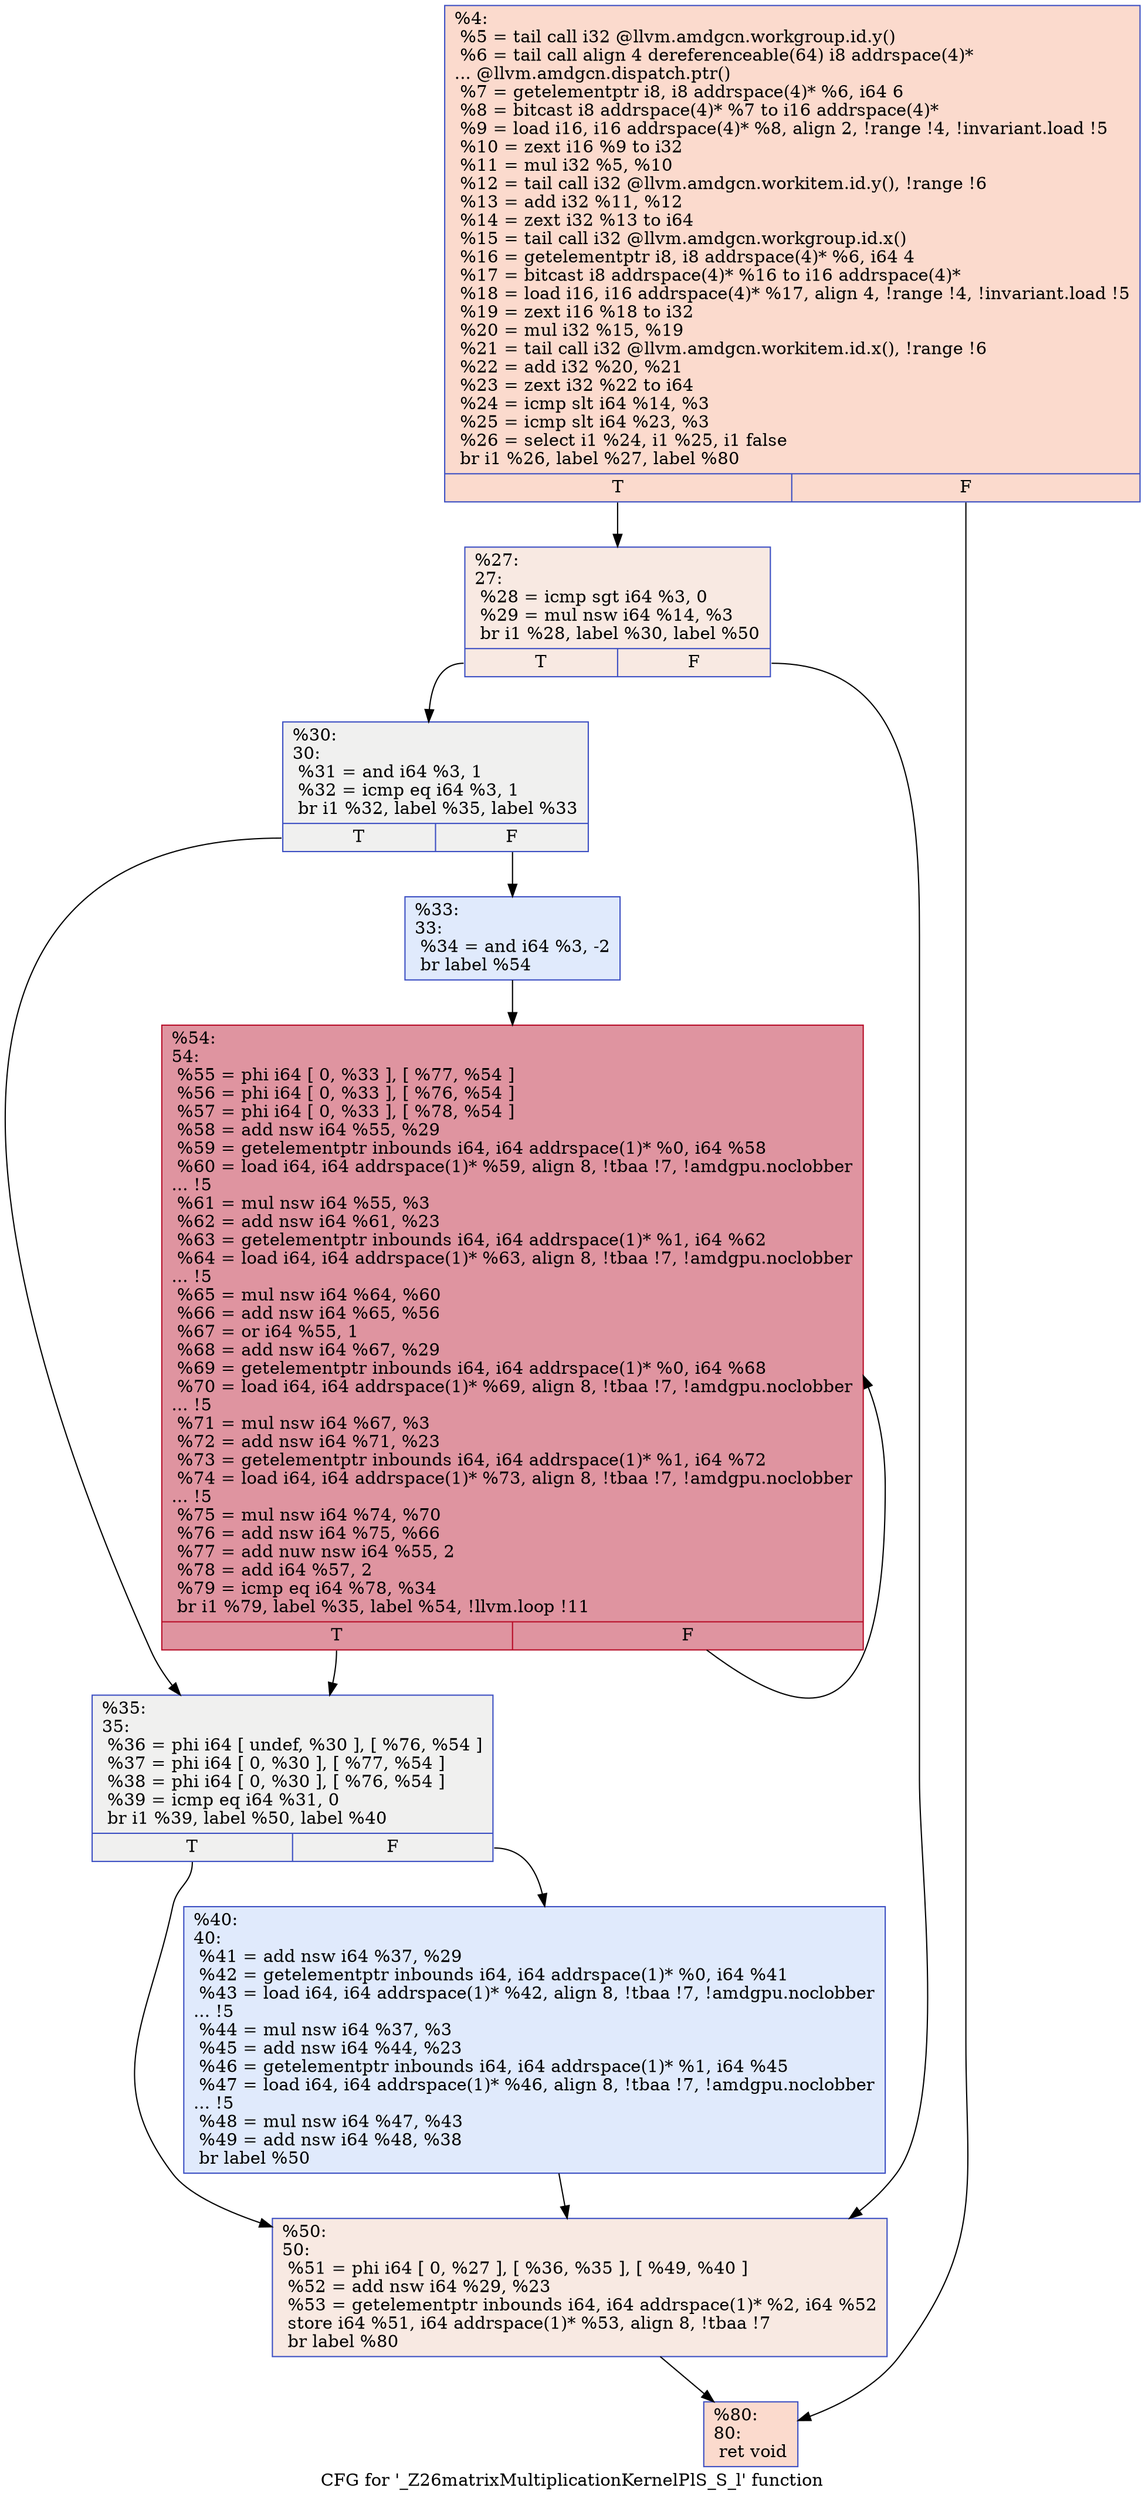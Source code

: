 digraph "CFG for '_Z26matrixMultiplicationKernelPlS_S_l' function" {
	label="CFG for '_Z26matrixMultiplicationKernelPlS_S_l' function";

	Node0x5e26c80 [shape=record,color="#3d50c3ff", style=filled, fillcolor="#f7ac8e70",label="{%4:\l  %5 = tail call i32 @llvm.amdgcn.workgroup.id.y()\l  %6 = tail call align 4 dereferenceable(64) i8 addrspace(4)*\l... @llvm.amdgcn.dispatch.ptr()\l  %7 = getelementptr i8, i8 addrspace(4)* %6, i64 6\l  %8 = bitcast i8 addrspace(4)* %7 to i16 addrspace(4)*\l  %9 = load i16, i16 addrspace(4)* %8, align 2, !range !4, !invariant.load !5\l  %10 = zext i16 %9 to i32\l  %11 = mul i32 %5, %10\l  %12 = tail call i32 @llvm.amdgcn.workitem.id.y(), !range !6\l  %13 = add i32 %11, %12\l  %14 = zext i32 %13 to i64\l  %15 = tail call i32 @llvm.amdgcn.workgroup.id.x()\l  %16 = getelementptr i8, i8 addrspace(4)* %6, i64 4\l  %17 = bitcast i8 addrspace(4)* %16 to i16 addrspace(4)*\l  %18 = load i16, i16 addrspace(4)* %17, align 4, !range !4, !invariant.load !5\l  %19 = zext i16 %18 to i32\l  %20 = mul i32 %15, %19\l  %21 = tail call i32 @llvm.amdgcn.workitem.id.x(), !range !6\l  %22 = add i32 %20, %21\l  %23 = zext i32 %22 to i64\l  %24 = icmp slt i64 %14, %3\l  %25 = icmp slt i64 %23, %3\l  %26 = select i1 %24, i1 %25, i1 false\l  br i1 %26, label %27, label %80\l|{<s0>T|<s1>F}}"];
	Node0x5e26c80:s0 -> Node0x5e2a860;
	Node0x5e26c80:s1 -> Node0x5e2a8f0;
	Node0x5e2a860 [shape=record,color="#3d50c3ff", style=filled, fillcolor="#efcebd70",label="{%27:\l27:                                               \l  %28 = icmp sgt i64 %3, 0\l  %29 = mul nsw i64 %14, %3\l  br i1 %28, label %30, label %50\l|{<s0>T|<s1>F}}"];
	Node0x5e2a860:s0 -> Node0x5e2ab80;
	Node0x5e2a860:s1 -> Node0x5e2abd0;
	Node0x5e2ab80 [shape=record,color="#3d50c3ff", style=filled, fillcolor="#dedcdb70",label="{%30:\l30:                                               \l  %31 = and i64 %3, 1\l  %32 = icmp eq i64 %3, 1\l  br i1 %32, label %35, label %33\l|{<s0>T|<s1>F}}"];
	Node0x5e2ab80:s0 -> Node0x5e28e30;
	Node0x5e2ab80:s1 -> Node0x5e28e80;
	Node0x5e28e80 [shape=record,color="#3d50c3ff", style=filled, fillcolor="#b9d0f970",label="{%33:\l33:                                               \l  %34 = and i64 %3, -2\l  br label %54\l}"];
	Node0x5e28e80 -> Node0x5e2b1b0;
	Node0x5e28e30 [shape=record,color="#3d50c3ff", style=filled, fillcolor="#dedcdb70",label="{%35:\l35:                                               \l  %36 = phi i64 [ undef, %30 ], [ %76, %54 ]\l  %37 = phi i64 [ 0, %30 ], [ %77, %54 ]\l  %38 = phi i64 [ 0, %30 ], [ %76, %54 ]\l  %39 = icmp eq i64 %31, 0\l  br i1 %39, label %50, label %40\l|{<s0>T|<s1>F}}"];
	Node0x5e28e30:s0 -> Node0x5e2abd0;
	Node0x5e28e30:s1 -> Node0x5e2b9d0;
	Node0x5e2b9d0 [shape=record,color="#3d50c3ff", style=filled, fillcolor="#b9d0f970",label="{%40:\l40:                                               \l  %41 = add nsw i64 %37, %29\l  %42 = getelementptr inbounds i64, i64 addrspace(1)* %0, i64 %41\l  %43 = load i64, i64 addrspace(1)* %42, align 8, !tbaa !7, !amdgpu.noclobber\l... !5\l  %44 = mul nsw i64 %37, %3\l  %45 = add nsw i64 %44, %23\l  %46 = getelementptr inbounds i64, i64 addrspace(1)* %1, i64 %45\l  %47 = load i64, i64 addrspace(1)* %46, align 8, !tbaa !7, !amdgpu.noclobber\l... !5\l  %48 = mul nsw i64 %47, %43\l  %49 = add nsw i64 %48, %38\l  br label %50\l}"];
	Node0x5e2b9d0 -> Node0x5e2abd0;
	Node0x5e2abd0 [shape=record,color="#3d50c3ff", style=filled, fillcolor="#efcebd70",label="{%50:\l50:                                               \l  %51 = phi i64 [ 0, %27 ], [ %36, %35 ], [ %49, %40 ]\l  %52 = add nsw i64 %29, %23\l  %53 = getelementptr inbounds i64, i64 addrspace(1)* %2, i64 %52\l  store i64 %51, i64 addrspace(1)* %53, align 8, !tbaa !7\l  br label %80\l}"];
	Node0x5e2abd0 -> Node0x5e2a8f0;
	Node0x5e2b1b0 [shape=record,color="#b70d28ff", style=filled, fillcolor="#b70d2870",label="{%54:\l54:                                               \l  %55 = phi i64 [ 0, %33 ], [ %77, %54 ]\l  %56 = phi i64 [ 0, %33 ], [ %76, %54 ]\l  %57 = phi i64 [ 0, %33 ], [ %78, %54 ]\l  %58 = add nsw i64 %55, %29\l  %59 = getelementptr inbounds i64, i64 addrspace(1)* %0, i64 %58\l  %60 = load i64, i64 addrspace(1)* %59, align 8, !tbaa !7, !amdgpu.noclobber\l... !5\l  %61 = mul nsw i64 %55, %3\l  %62 = add nsw i64 %61, %23\l  %63 = getelementptr inbounds i64, i64 addrspace(1)* %1, i64 %62\l  %64 = load i64, i64 addrspace(1)* %63, align 8, !tbaa !7, !amdgpu.noclobber\l... !5\l  %65 = mul nsw i64 %64, %60\l  %66 = add nsw i64 %65, %56\l  %67 = or i64 %55, 1\l  %68 = add nsw i64 %67, %29\l  %69 = getelementptr inbounds i64, i64 addrspace(1)* %0, i64 %68\l  %70 = load i64, i64 addrspace(1)* %69, align 8, !tbaa !7, !amdgpu.noclobber\l... !5\l  %71 = mul nsw i64 %67, %3\l  %72 = add nsw i64 %71, %23\l  %73 = getelementptr inbounds i64, i64 addrspace(1)* %1, i64 %72\l  %74 = load i64, i64 addrspace(1)* %73, align 8, !tbaa !7, !amdgpu.noclobber\l... !5\l  %75 = mul nsw i64 %74, %70\l  %76 = add nsw i64 %75, %66\l  %77 = add nuw nsw i64 %55, 2\l  %78 = add i64 %57, 2\l  %79 = icmp eq i64 %78, %34\l  br i1 %79, label %35, label %54, !llvm.loop !11\l|{<s0>T|<s1>F}}"];
	Node0x5e2b1b0:s0 -> Node0x5e28e30;
	Node0x5e2b1b0:s1 -> Node0x5e2b1b0;
	Node0x5e2a8f0 [shape=record,color="#3d50c3ff", style=filled, fillcolor="#f7ac8e70",label="{%80:\l80:                                               \l  ret void\l}"];
}
